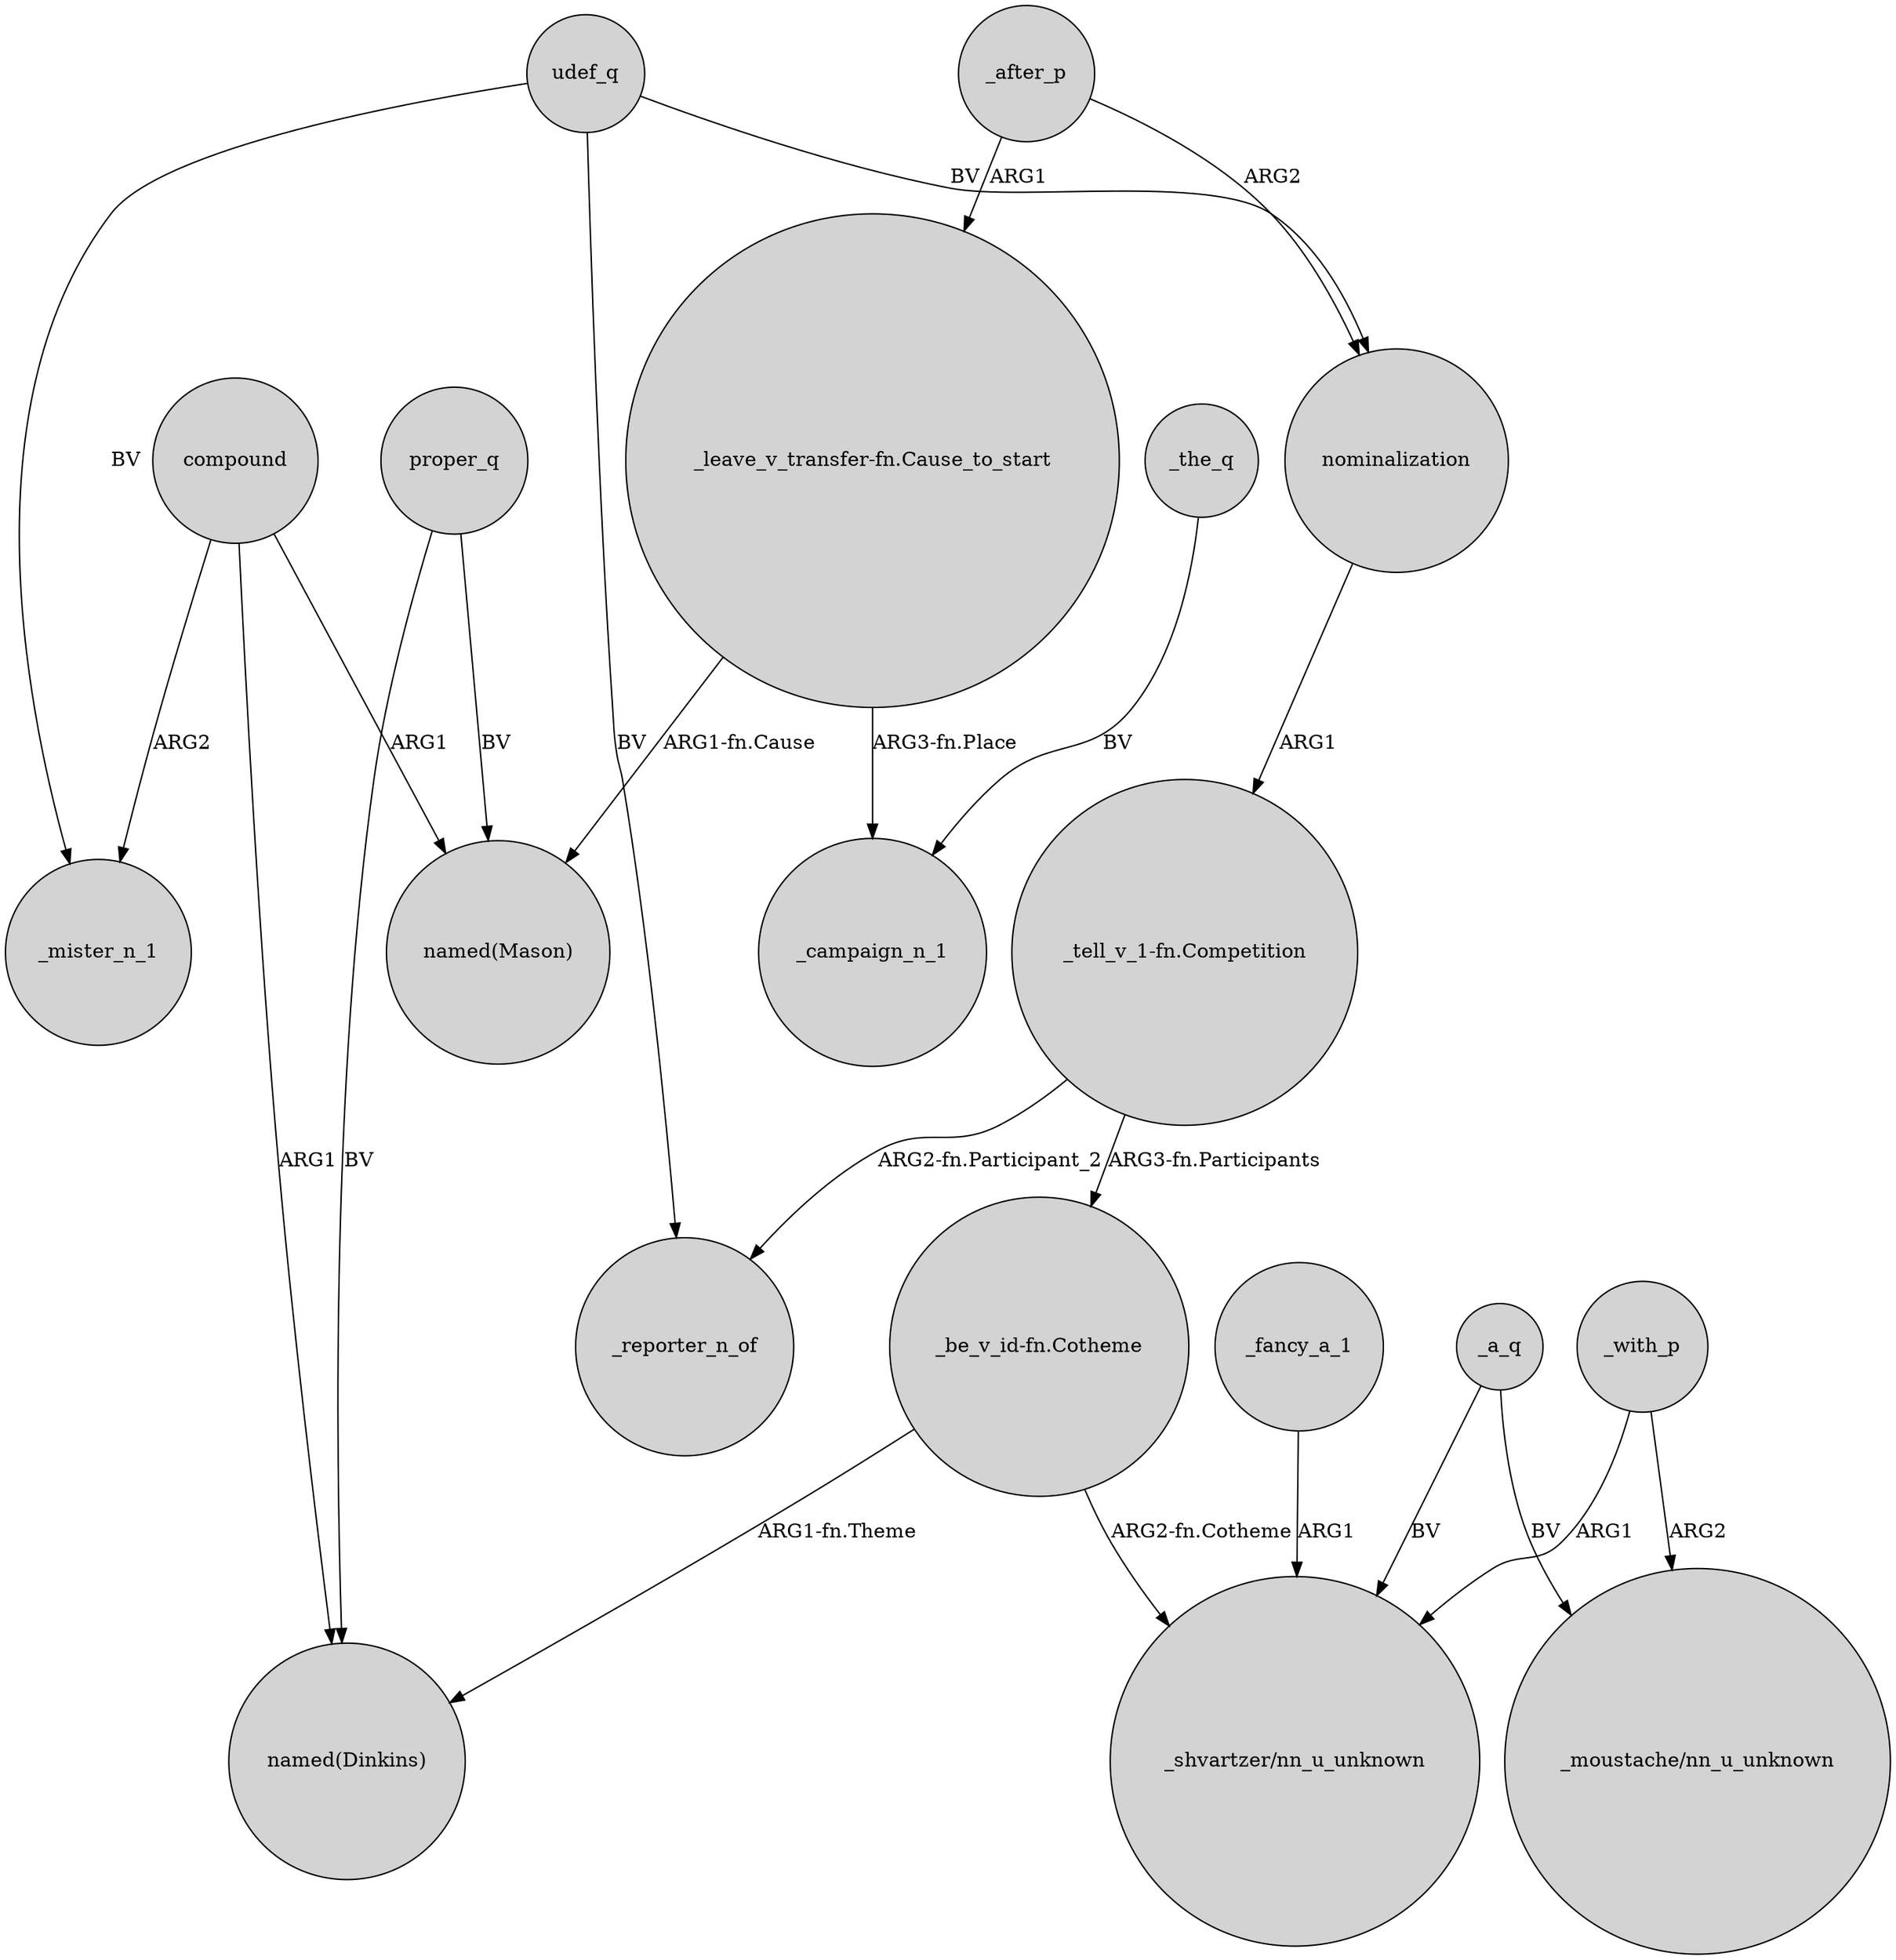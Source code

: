 digraph {
	node [shape=circle style=filled]
	compound -> _mister_n_1 [label=ARG2]
	_the_q -> _campaign_n_1 [label=BV]
	"_tell_v_1-fn.Competition" -> _reporter_n_of [label="ARG2-fn.Participant_2"]
	proper_q -> "named(Mason)" [label=BV]
	"_leave_v_transfer-fn.Cause_to_start" -> "named(Mason)" [label="ARG1-fn.Cause"]
	proper_q -> "named(Dinkins)" [label=BV]
	udef_q -> _reporter_n_of [label=BV]
	udef_q -> nominalization [label=BV]
	"_be_v_id-fn.Cotheme" -> "named(Dinkins)" [label="ARG1-fn.Theme"]
	udef_q -> _mister_n_1 [label=BV]
	"_leave_v_transfer-fn.Cause_to_start" -> _campaign_n_1 [label="ARG3-fn.Place"]
	"_tell_v_1-fn.Competition" -> "_be_v_id-fn.Cotheme" [label="ARG3-fn.Participants"]
	_after_p -> nominalization [label=ARG2]
	"_be_v_id-fn.Cotheme" -> "_shvartzer/nn_u_unknown" [label="ARG2-fn.Cotheme"]
	compound -> "named(Dinkins)" [label=ARG1]
	_fancy_a_1 -> "_shvartzer/nn_u_unknown" [label=ARG1]
	compound -> "named(Mason)" [label=ARG1]
	_a_q -> "_moustache/nn_u_unknown" [label=BV]
	nominalization -> "_tell_v_1-fn.Competition" [label=ARG1]
	_a_q -> "_shvartzer/nn_u_unknown" [label=BV]
	_after_p -> "_leave_v_transfer-fn.Cause_to_start" [label=ARG1]
	_with_p -> "_shvartzer/nn_u_unknown" [label=ARG1]
	_with_p -> "_moustache/nn_u_unknown" [label=ARG2]
}

